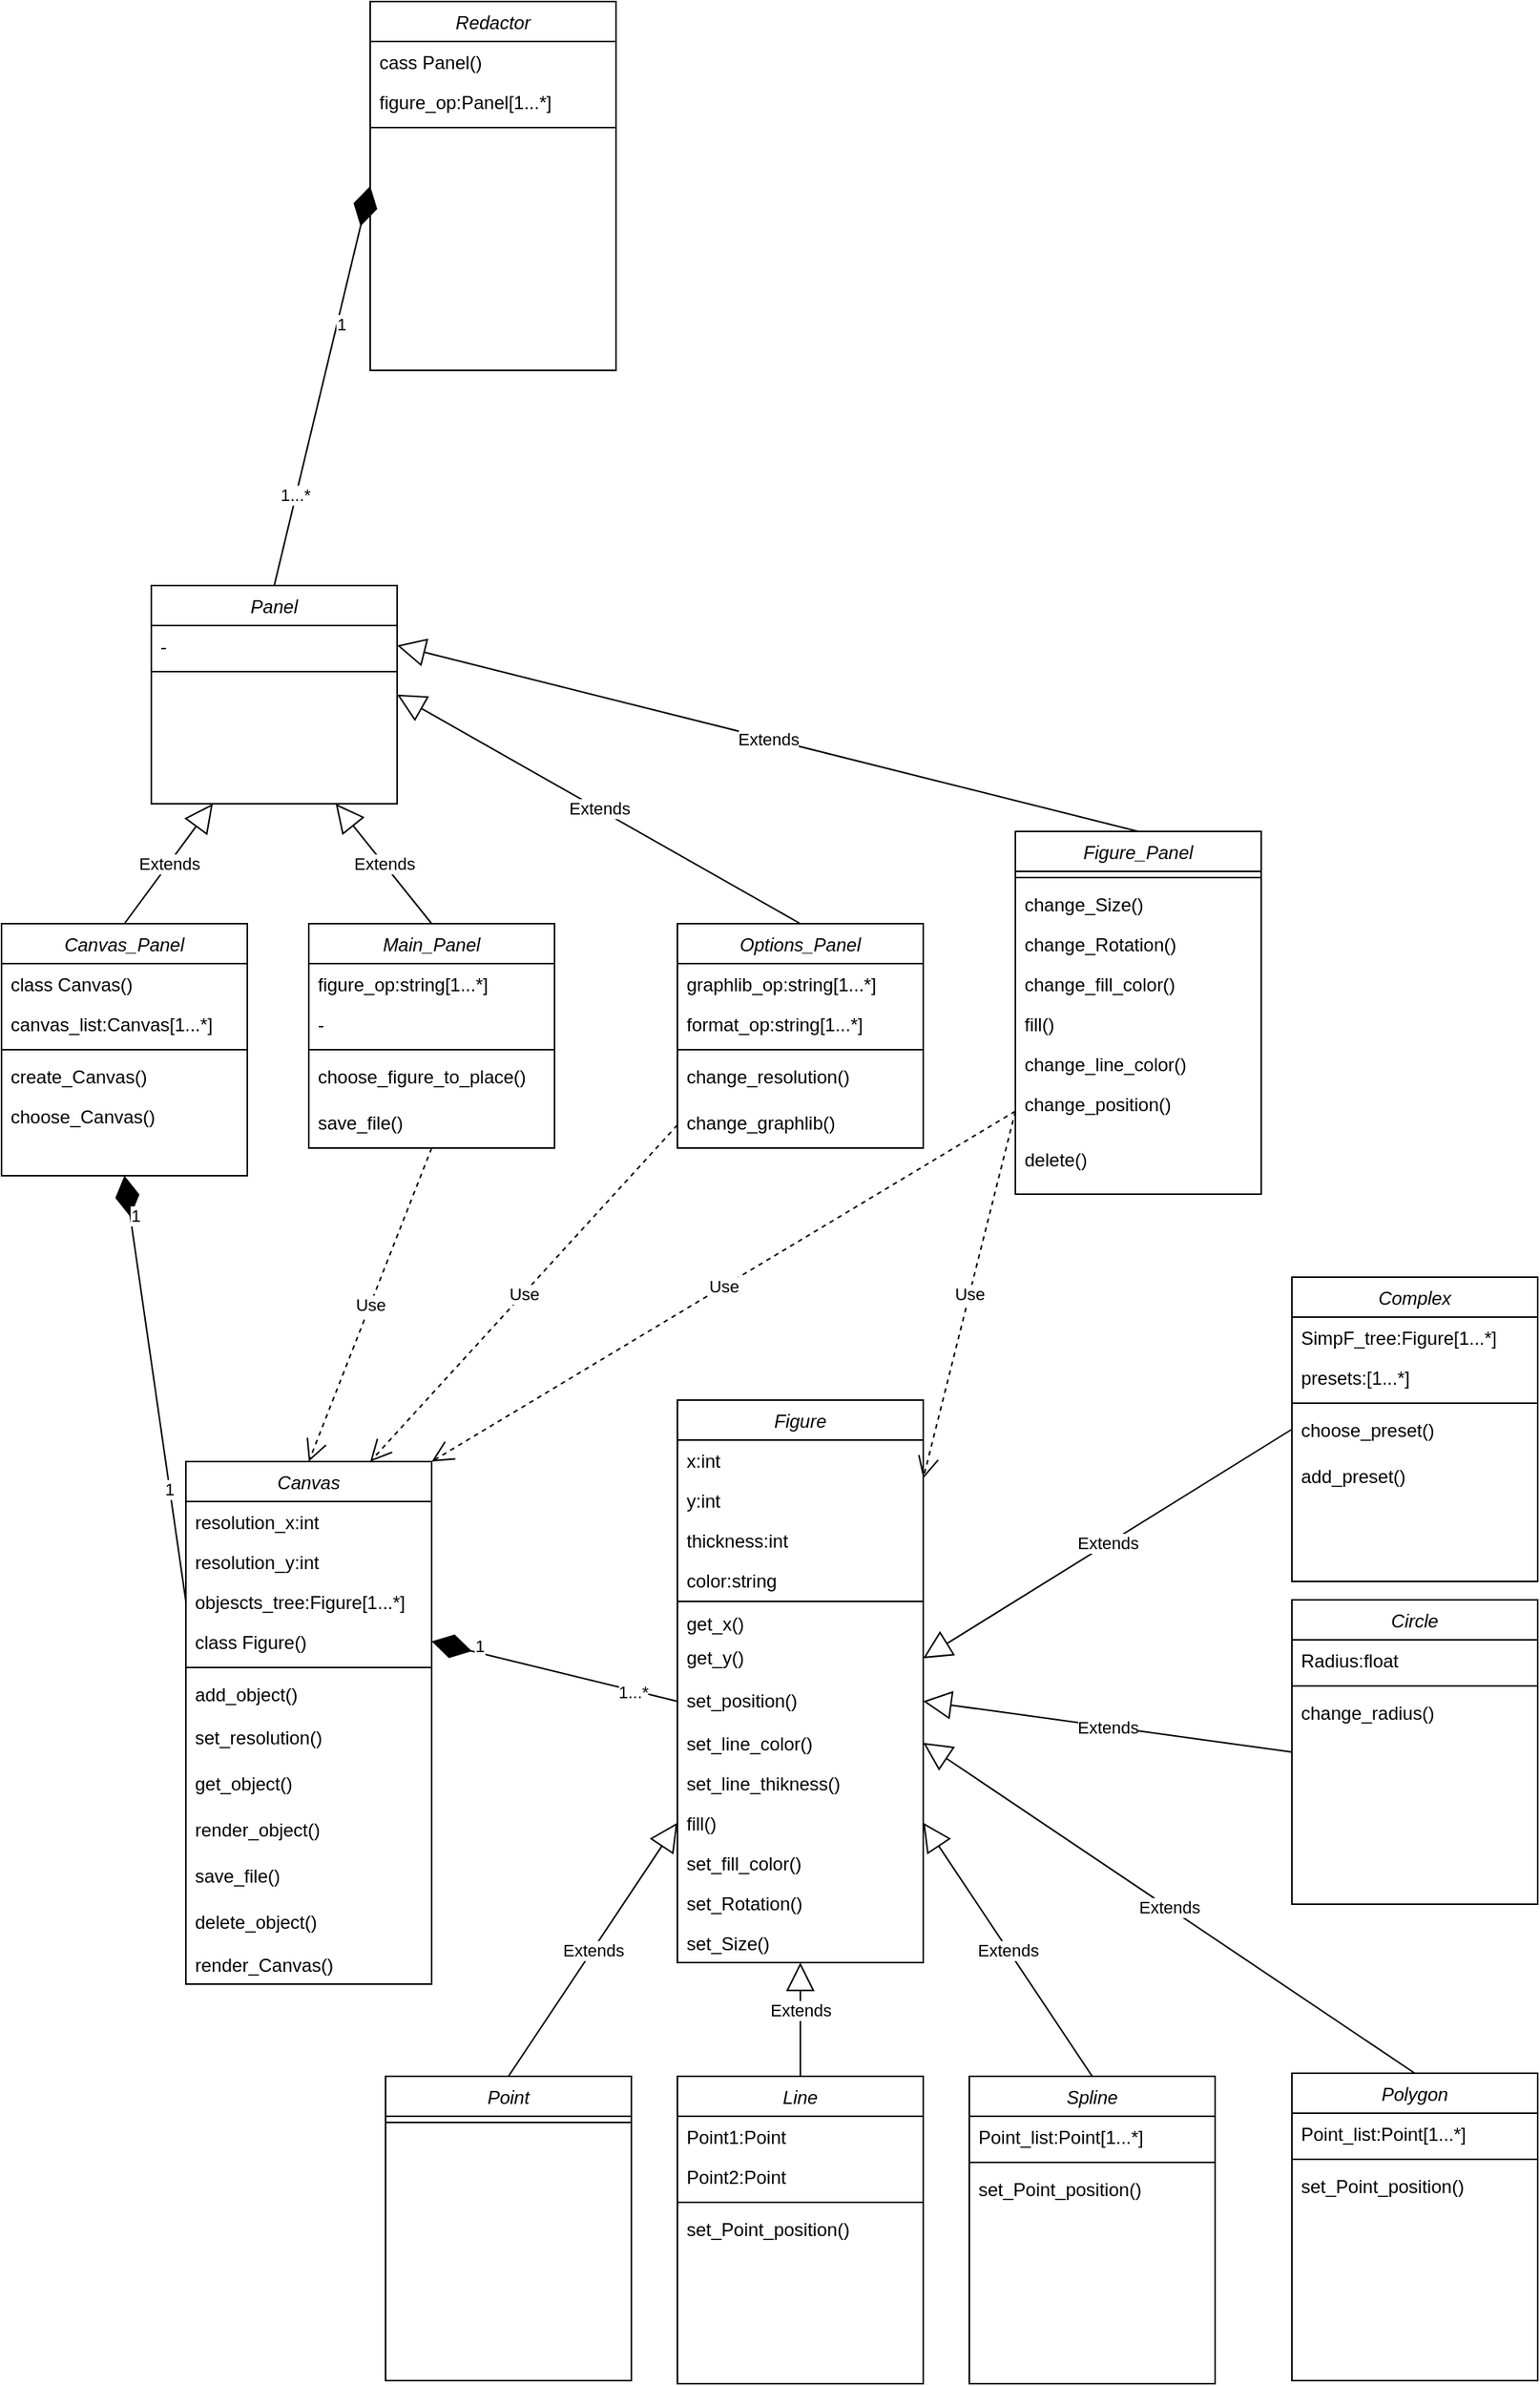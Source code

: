 <mxfile version="21.7.5" type="github">
  <diagram id="C5RBs43oDa-KdzZeNtuy" name="Page-1">
    <mxGraphModel dx="1574" dy="2010" grid="1" gridSize="10" guides="1" tooltips="1" connect="1" arrows="1" fold="1" page="1" pageScale="1" pageWidth="827" pageHeight="1169" math="0" shadow="0">
      <root>
        <mxCell id="WIyWlLk6GJQsqaUBKTNV-0" />
        <mxCell id="WIyWlLk6GJQsqaUBKTNV-1" parent="WIyWlLk6GJQsqaUBKTNV-0" />
        <mxCell id="zkfFHV4jXpPFQw0GAbJ--0" value="Canvas" style="swimlane;fontStyle=2;align=center;verticalAlign=top;childLayout=stackLayout;horizontal=1;startSize=26;horizontalStack=0;resizeParent=1;resizeLast=0;collapsible=1;marginBottom=0;rounded=0;shadow=0;strokeWidth=1;" parent="WIyWlLk6GJQsqaUBKTNV-1" vertex="1">
          <mxGeometry x="240" y="360" width="160" height="340" as="geometry">
            <mxRectangle x="230" y="140" width="160" height="26" as="alternateBounds" />
          </mxGeometry>
        </mxCell>
        <mxCell id="zkfFHV4jXpPFQw0GAbJ--1" value="resolution_x:int" style="text;align=left;verticalAlign=top;spacingLeft=4;spacingRight=4;overflow=hidden;rotatable=0;points=[[0,0.5],[1,0.5]];portConstraint=eastwest;" parent="zkfFHV4jXpPFQw0GAbJ--0" vertex="1">
          <mxGeometry y="26" width="160" height="26" as="geometry" />
        </mxCell>
        <mxCell id="zkfFHV4jXpPFQw0GAbJ--2" value="resolution_y:int" style="text;align=left;verticalAlign=top;spacingLeft=4;spacingRight=4;overflow=hidden;rotatable=0;points=[[0,0.5],[1,0.5]];portConstraint=eastwest;rounded=0;shadow=0;html=0;" parent="zkfFHV4jXpPFQw0GAbJ--0" vertex="1">
          <mxGeometry y="52" width="160" height="26" as="geometry" />
        </mxCell>
        <mxCell id="zkfFHV4jXpPFQw0GAbJ--3" value="objescts_tree:Figure[1...*]" style="text;align=left;verticalAlign=top;spacingLeft=4;spacingRight=4;overflow=hidden;rotatable=0;points=[[0,0.5],[1,0.5]];portConstraint=eastwest;rounded=0;shadow=0;html=0;" parent="zkfFHV4jXpPFQw0GAbJ--0" vertex="1">
          <mxGeometry y="78" width="160" height="26" as="geometry" />
        </mxCell>
        <mxCell id="0YZiHKQ1gjysHXULgs4c-47" value="class Figure()" style="text;align=left;verticalAlign=top;spacingLeft=4;spacingRight=4;overflow=hidden;rotatable=0;points=[[0,0.5],[1,0.5]];portConstraint=eastwest;rounded=0;shadow=0;html=0;" parent="zkfFHV4jXpPFQw0GAbJ--0" vertex="1">
          <mxGeometry y="104" width="160" height="26" as="geometry" />
        </mxCell>
        <mxCell id="zkfFHV4jXpPFQw0GAbJ--4" value="" style="line;html=1;strokeWidth=1;align=left;verticalAlign=middle;spacingTop=-1;spacingLeft=3;spacingRight=3;rotatable=0;labelPosition=right;points=[];portConstraint=eastwest;" parent="zkfFHV4jXpPFQw0GAbJ--0" vertex="1">
          <mxGeometry y="130" width="160" height="8" as="geometry" />
        </mxCell>
        <mxCell id="0YZiHKQ1gjysHXULgs4c-12" value="add_object()" style="text;align=left;verticalAlign=top;spacingLeft=4;spacingRight=4;overflow=hidden;rotatable=0;points=[[0,0.5],[1,0.5]];portConstraint=eastwest;" parent="zkfFHV4jXpPFQw0GAbJ--0" vertex="1">
          <mxGeometry y="138" width="160" height="28" as="geometry" />
        </mxCell>
        <mxCell id="zkfFHV4jXpPFQw0GAbJ--5" value="set_resolution()&#xa;" style="text;align=left;verticalAlign=top;spacingLeft=4;spacingRight=4;overflow=hidden;rotatable=0;points=[[0,0.5],[1,0.5]];portConstraint=eastwest;" parent="zkfFHV4jXpPFQw0GAbJ--0" vertex="1">
          <mxGeometry y="166" width="160" height="30" as="geometry" />
        </mxCell>
        <mxCell id="0YZiHKQ1gjysHXULgs4c-100" value="get_object()&#xa;" style="text;align=left;verticalAlign=top;spacingLeft=4;spacingRight=4;overflow=hidden;rotatable=0;points=[[0,0.5],[1,0.5]];portConstraint=eastwest;" parent="zkfFHV4jXpPFQw0GAbJ--0" vertex="1">
          <mxGeometry y="196" width="160" height="30" as="geometry" />
        </mxCell>
        <mxCell id="PDMnQv3lnzzMFyuI-r6o-5" value="render_object()&#xa;" style="text;align=left;verticalAlign=top;spacingLeft=4;spacingRight=4;overflow=hidden;rotatable=0;points=[[0,0.5],[1,0.5]];portConstraint=eastwest;" vertex="1" parent="zkfFHV4jXpPFQw0GAbJ--0">
          <mxGeometry y="226" width="160" height="30" as="geometry" />
        </mxCell>
        <mxCell id="PDMnQv3lnzzMFyuI-r6o-37" value="save_file()&#xa;" style="text;align=left;verticalAlign=top;spacingLeft=4;spacingRight=4;overflow=hidden;rotatable=0;points=[[0,0.5],[1,0.5]];portConstraint=eastwest;" vertex="1" parent="zkfFHV4jXpPFQw0GAbJ--0">
          <mxGeometry y="256" width="160" height="30" as="geometry" />
        </mxCell>
        <mxCell id="PDMnQv3lnzzMFyuI-r6o-83" value="delete_object()" style="text;align=left;verticalAlign=top;spacingLeft=4;spacingRight=4;overflow=hidden;rotatable=0;points=[[0,0.5],[1,0.5]];portConstraint=eastwest;" vertex="1" parent="zkfFHV4jXpPFQw0GAbJ--0">
          <mxGeometry y="286" width="160" height="28" as="geometry" />
        </mxCell>
        <mxCell id="PDMnQv3lnzzMFyuI-r6o-89" value="render_Canvas()" style="text;align=left;verticalAlign=top;spacingLeft=4;spacingRight=4;overflow=hidden;rotatable=0;points=[[0,0.5],[1,0.5]];portConstraint=eastwest;" vertex="1" parent="zkfFHV4jXpPFQw0GAbJ--0">
          <mxGeometry y="314" width="160" height="26" as="geometry" />
        </mxCell>
        <mxCell id="0YZiHKQ1gjysHXULgs4c-22" value="Figure" style="swimlane;fontStyle=2;align=center;verticalAlign=top;childLayout=stackLayout;horizontal=1;startSize=26;horizontalStack=0;resizeParent=1;resizeLast=0;collapsible=1;marginBottom=0;rounded=0;shadow=0;strokeWidth=1;" parent="WIyWlLk6GJQsqaUBKTNV-1" vertex="1">
          <mxGeometry x="560" y="320" width="160" height="366" as="geometry">
            <mxRectangle x="230" y="140" width="160" height="26" as="alternateBounds" />
          </mxGeometry>
        </mxCell>
        <mxCell id="0YZiHKQ1gjysHXULgs4c-23" value="x:int" style="text;align=left;verticalAlign=top;spacingLeft=4;spacingRight=4;overflow=hidden;rotatable=0;points=[[0,0.5],[1,0.5]];portConstraint=eastwest;" parent="0YZiHKQ1gjysHXULgs4c-22" vertex="1">
          <mxGeometry y="26" width="160" height="26" as="geometry" />
        </mxCell>
        <mxCell id="0YZiHKQ1gjysHXULgs4c-24" value="y:int" style="text;align=left;verticalAlign=top;spacingLeft=4;spacingRight=4;overflow=hidden;rotatable=0;points=[[0,0.5],[1,0.5]];portConstraint=eastwest;rounded=0;shadow=0;html=0;" parent="0YZiHKQ1gjysHXULgs4c-22" vertex="1">
          <mxGeometry y="52" width="160" height="26" as="geometry" />
        </mxCell>
        <mxCell id="0YZiHKQ1gjysHXULgs4c-118" value="thickness:int" style="text;align=left;verticalAlign=top;spacingLeft=4;spacingRight=4;overflow=hidden;rotatable=0;points=[[0,0.5],[1,0.5]];portConstraint=eastwest;rounded=0;shadow=0;html=0;" parent="0YZiHKQ1gjysHXULgs4c-22" vertex="1">
          <mxGeometry y="78" width="160" height="26" as="geometry" />
        </mxCell>
        <mxCell id="0YZiHKQ1gjysHXULgs4c-119" value="color:string" style="text;align=left;verticalAlign=top;spacingLeft=4;spacingRight=4;overflow=hidden;rotatable=0;points=[[0,0.5],[1,0.5]];portConstraint=eastwest;rounded=0;shadow=0;html=0;" parent="0YZiHKQ1gjysHXULgs4c-22" vertex="1">
          <mxGeometry y="104" width="160" height="26" as="geometry" />
        </mxCell>
        <mxCell id="0YZiHKQ1gjysHXULgs4c-26" value="" style="line;html=1;strokeWidth=1;align=left;verticalAlign=middle;spacingTop=-1;spacingLeft=3;spacingRight=3;rotatable=0;labelPosition=right;points=[];portConstraint=eastwest;" parent="0YZiHKQ1gjysHXULgs4c-22" vertex="1">
          <mxGeometry y="130" width="160" height="2" as="geometry" />
        </mxCell>
        <mxCell id="0YZiHKQ1gjysHXULgs4c-27" value="get_x()&#xa;" style="text;align=left;verticalAlign=top;spacingLeft=4;spacingRight=4;overflow=hidden;rotatable=0;points=[[0,0.5],[1,0.5]];portConstraint=eastwest;" parent="0YZiHKQ1gjysHXULgs4c-22" vertex="1">
          <mxGeometry y="132" width="160" height="22" as="geometry" />
        </mxCell>
        <mxCell id="0YZiHKQ1gjysHXULgs4c-28" value="get_y()&#xa;" style="text;align=left;verticalAlign=top;spacingLeft=4;spacingRight=4;overflow=hidden;rotatable=0;points=[[0,0.5],[1,0.5]];portConstraint=eastwest;" parent="0YZiHKQ1gjysHXULgs4c-22" vertex="1">
          <mxGeometry y="154" width="160" height="28" as="geometry" />
        </mxCell>
        <mxCell id="0YZiHKQ1gjysHXULgs4c-101" value="set_position()&#xa;" style="text;align=left;verticalAlign=top;spacingLeft=4;spacingRight=4;overflow=hidden;rotatable=0;points=[[0,0.5],[1,0.5]];portConstraint=eastwest;" parent="0YZiHKQ1gjysHXULgs4c-22" vertex="1">
          <mxGeometry y="182" width="160" height="28" as="geometry" />
        </mxCell>
        <mxCell id="0YZiHKQ1gjysHXULgs4c-113" value="set_line_color()" style="text;align=left;verticalAlign=top;spacingLeft=4;spacingRight=4;overflow=hidden;rotatable=0;points=[[0,0.5],[1,0.5]];portConstraint=eastwest;rounded=0;shadow=0;html=0;" parent="0YZiHKQ1gjysHXULgs4c-22" vertex="1">
          <mxGeometry y="210" width="160" height="26" as="geometry" />
        </mxCell>
        <mxCell id="0YZiHKQ1gjysHXULgs4c-114" value="set_line_thikness()" style="text;align=left;verticalAlign=top;spacingLeft=4;spacingRight=4;overflow=hidden;rotatable=0;points=[[0,0.5],[1,0.5]];portConstraint=eastwest;rounded=0;shadow=0;html=0;" parent="0YZiHKQ1gjysHXULgs4c-22" vertex="1">
          <mxGeometry y="236" width="160" height="26" as="geometry" />
        </mxCell>
        <mxCell id="PDMnQv3lnzzMFyuI-r6o-50" value="fill()" style="text;align=left;verticalAlign=top;spacingLeft=4;spacingRight=4;overflow=hidden;rotatable=0;points=[[0,0.5],[1,0.5]];portConstraint=eastwest;rounded=0;shadow=0;html=0;" vertex="1" parent="0YZiHKQ1gjysHXULgs4c-22">
          <mxGeometry y="262" width="160" height="26" as="geometry" />
        </mxCell>
        <mxCell id="PDMnQv3lnzzMFyuI-r6o-51" value="set_fill_color()" style="text;align=left;verticalAlign=top;spacingLeft=4;spacingRight=4;overflow=hidden;rotatable=0;points=[[0,0.5],[1,0.5]];portConstraint=eastwest;rounded=0;shadow=0;html=0;" vertex="1" parent="0YZiHKQ1gjysHXULgs4c-22">
          <mxGeometry y="288" width="160" height="26" as="geometry" />
        </mxCell>
        <mxCell id="PDMnQv3lnzzMFyuI-r6o-36" value="set_Rotation()" style="text;align=left;verticalAlign=top;spacingLeft=4;spacingRight=4;overflow=hidden;rotatable=0;points=[[0,0.5],[1,0.5]];portConstraint=eastwest;rounded=0;shadow=0;html=0;" vertex="1" parent="0YZiHKQ1gjysHXULgs4c-22">
          <mxGeometry y="314" width="160" height="26" as="geometry" />
        </mxCell>
        <mxCell id="PDMnQv3lnzzMFyuI-r6o-54" value="set_Size()" style="text;align=left;verticalAlign=top;spacingLeft=4;spacingRight=4;overflow=hidden;rotatable=0;points=[[0,0.5],[1,0.5]];portConstraint=eastwest;rounded=0;shadow=0;html=0;" vertex="1" parent="0YZiHKQ1gjysHXULgs4c-22">
          <mxGeometry y="340" width="160" height="26" as="geometry" />
        </mxCell>
        <mxCell id="0YZiHKQ1gjysHXULgs4c-30" value="Main_Panel" style="swimlane;fontStyle=2;align=center;verticalAlign=top;childLayout=stackLayout;horizontal=1;startSize=26;horizontalStack=0;resizeParent=1;resizeLast=0;collapsible=1;marginBottom=0;rounded=0;shadow=0;strokeWidth=1;" parent="WIyWlLk6GJQsqaUBKTNV-1" vertex="1">
          <mxGeometry x="320" y="10" width="160" height="146" as="geometry">
            <mxRectangle x="230" y="140" width="160" height="26" as="alternateBounds" />
          </mxGeometry>
        </mxCell>
        <mxCell id="PDMnQv3lnzzMFyuI-r6o-52" value="figure_op:string[1...*]" style="text;align=left;verticalAlign=top;spacingLeft=4;spacingRight=4;overflow=hidden;rotatable=0;points=[[0,0.5],[1,0.5]];portConstraint=eastwest;" vertex="1" parent="0YZiHKQ1gjysHXULgs4c-30">
          <mxGeometry y="26" width="160" height="26" as="geometry" />
        </mxCell>
        <mxCell id="0YZiHKQ1gjysHXULgs4c-31" value="-" style="text;align=left;verticalAlign=top;spacingLeft=4;spacingRight=4;overflow=hidden;rotatable=0;points=[[0,0.5],[1,0.5]];portConstraint=eastwest;" parent="0YZiHKQ1gjysHXULgs4c-30" vertex="1">
          <mxGeometry y="52" width="160" height="26" as="geometry" />
        </mxCell>
        <mxCell id="0YZiHKQ1gjysHXULgs4c-33" value="" style="line;html=1;strokeWidth=1;align=left;verticalAlign=middle;spacingTop=-1;spacingLeft=3;spacingRight=3;rotatable=0;labelPosition=right;points=[];portConstraint=eastwest;" parent="0YZiHKQ1gjysHXULgs4c-30" vertex="1">
          <mxGeometry y="78" width="160" height="8" as="geometry" />
        </mxCell>
        <mxCell id="PDMnQv3lnzzMFyuI-r6o-23" value="choose_figure_to_place()&#xa;" style="text;align=left;verticalAlign=top;spacingLeft=4;spacingRight=4;overflow=hidden;rotatable=0;points=[[0,0.5],[1,0.5]];portConstraint=eastwest;" vertex="1" parent="0YZiHKQ1gjysHXULgs4c-30">
          <mxGeometry y="86" width="160" height="30" as="geometry" />
        </mxCell>
        <mxCell id="PDMnQv3lnzzMFyuI-r6o-86" value="save_file()&#xa;" style="text;align=left;verticalAlign=top;spacingLeft=4;spacingRight=4;overflow=hidden;rotatable=0;points=[[0,0.5],[1,0.5]];portConstraint=eastwest;" vertex="1" parent="0YZiHKQ1gjysHXULgs4c-30">
          <mxGeometry y="116" width="160" height="30" as="geometry" />
        </mxCell>
        <mxCell id="0YZiHKQ1gjysHXULgs4c-36" value="Redactor" style="swimlane;fontStyle=2;align=center;verticalAlign=top;childLayout=stackLayout;horizontal=1;startSize=26;horizontalStack=0;resizeParent=1;resizeLast=0;collapsible=1;marginBottom=0;rounded=0;shadow=0;strokeWidth=1;" parent="WIyWlLk6GJQsqaUBKTNV-1" vertex="1">
          <mxGeometry x="360" y="-590" width="160" height="240" as="geometry">
            <mxRectangle x="230" y="140" width="160" height="26" as="alternateBounds" />
          </mxGeometry>
        </mxCell>
        <mxCell id="0YZiHKQ1gjysHXULgs4c-37" value="cass Panel()" style="text;align=left;verticalAlign=top;spacingLeft=4;spacingRight=4;overflow=hidden;rotatable=0;points=[[0,0.5],[1,0.5]];portConstraint=eastwest;" parent="0YZiHKQ1gjysHXULgs4c-36" vertex="1">
          <mxGeometry y="26" width="160" height="26" as="geometry" />
        </mxCell>
        <mxCell id="PDMnQv3lnzzMFyuI-r6o-67" value="figure_op:Panel[1...*]" style="text;align=left;verticalAlign=top;spacingLeft=4;spacingRight=4;overflow=hidden;rotatable=0;points=[[0,0.5],[1,0.5]];portConstraint=eastwest;" vertex="1" parent="0YZiHKQ1gjysHXULgs4c-36">
          <mxGeometry y="52" width="160" height="26" as="geometry" />
        </mxCell>
        <mxCell id="0YZiHKQ1gjysHXULgs4c-38" value="" style="line;html=1;strokeWidth=1;align=left;verticalAlign=middle;spacingTop=-1;spacingLeft=3;spacingRight=3;rotatable=0;labelPosition=right;points=[];portConstraint=eastwest;" parent="0YZiHKQ1gjysHXULgs4c-36" vertex="1">
          <mxGeometry y="78" width="160" height="8" as="geometry" />
        </mxCell>
        <mxCell id="0YZiHKQ1gjysHXULgs4c-40" value="" style="endArrow=diamondThin;endFill=1;endSize=24;html=1;rounded=0;exitX=0;exitY=0.5;exitDx=0;exitDy=0;entryX=0.5;entryY=1;entryDx=0;entryDy=0;" parent="WIyWlLk6GJQsqaUBKTNV-1" source="zkfFHV4jXpPFQw0GAbJ--3" target="PDMnQv3lnzzMFyuI-r6o-63" edge="1">
          <mxGeometry width="160" relative="1" as="geometry">
            <mxPoint x="230" y="500" as="sourcePoint" />
            <mxPoint x="280" y="340" as="targetPoint" />
          </mxGeometry>
        </mxCell>
        <mxCell id="0YZiHKQ1gjysHXULgs4c-42" value="1" style="edgeLabel;html=1;align=center;verticalAlign=middle;resizable=0;points=[];" parent="0YZiHKQ1gjysHXULgs4c-40" vertex="1" connectable="0">
          <mxGeometry x="-0.469" y="1" relative="1" as="geometry">
            <mxPoint as="offset" />
          </mxGeometry>
        </mxCell>
        <mxCell id="0YZiHKQ1gjysHXULgs4c-44" value="" style="endArrow=diamondThin;endFill=1;endSize=24;html=1;rounded=0;entryX=1;entryY=0.5;entryDx=0;entryDy=0;exitX=0;exitY=0.5;exitDx=0;exitDy=0;" parent="WIyWlLk6GJQsqaUBKTNV-1" target="0YZiHKQ1gjysHXULgs4c-47" edge="1" source="0YZiHKQ1gjysHXULgs4c-101">
          <mxGeometry width="160" relative="1" as="geometry">
            <mxPoint x="560" y="520" as="sourcePoint" />
            <mxPoint x="609.36" y="422.164" as="targetPoint" />
          </mxGeometry>
        </mxCell>
        <mxCell id="0YZiHKQ1gjysHXULgs4c-49" value="Point" style="swimlane;fontStyle=2;align=center;verticalAlign=top;childLayout=stackLayout;horizontal=1;startSize=26;horizontalStack=0;resizeParent=1;resizeLast=0;collapsible=1;marginBottom=0;rounded=0;shadow=0;strokeWidth=1;" parent="WIyWlLk6GJQsqaUBKTNV-1" vertex="1">
          <mxGeometry x="370" y="760" width="160" height="198" as="geometry">
            <mxRectangle x="230" y="140" width="160" height="26" as="alternateBounds" />
          </mxGeometry>
        </mxCell>
        <mxCell id="0YZiHKQ1gjysHXULgs4c-52" value="" style="line;html=1;strokeWidth=1;align=left;verticalAlign=middle;spacingTop=-1;spacingLeft=3;spacingRight=3;rotatable=0;labelPosition=right;points=[];portConstraint=eastwest;" parent="0YZiHKQ1gjysHXULgs4c-49" vertex="1">
          <mxGeometry y="26" width="160" height="8" as="geometry" />
        </mxCell>
        <mxCell id="0YZiHKQ1gjysHXULgs4c-56" value="Line" style="swimlane;fontStyle=2;align=center;verticalAlign=top;childLayout=stackLayout;horizontal=1;startSize=26;horizontalStack=0;resizeParent=1;resizeLast=0;collapsible=1;marginBottom=0;rounded=0;shadow=0;strokeWidth=1;" parent="WIyWlLk6GJQsqaUBKTNV-1" vertex="1">
          <mxGeometry x="560" y="760" width="160" height="200" as="geometry">
            <mxRectangle x="230" y="140" width="160" height="26" as="alternateBounds" />
          </mxGeometry>
        </mxCell>
        <mxCell id="0YZiHKQ1gjysHXULgs4c-95" value="Point1:Point&#xa;" style="text;align=left;verticalAlign=top;spacingLeft=4;spacingRight=4;overflow=hidden;rotatable=0;points=[[0,0.5],[1,0.5]];portConstraint=eastwest;rounded=0;shadow=0;html=0;" parent="0YZiHKQ1gjysHXULgs4c-56" vertex="1">
          <mxGeometry y="26" width="160" height="26" as="geometry" />
        </mxCell>
        <mxCell id="0YZiHKQ1gjysHXULgs4c-96" value="Point2:Point&#xa;" style="text;align=left;verticalAlign=top;spacingLeft=4;spacingRight=4;overflow=hidden;rotatable=0;points=[[0,0.5],[1,0.5]];portConstraint=eastwest;rounded=0;shadow=0;html=0;" parent="0YZiHKQ1gjysHXULgs4c-56" vertex="1">
          <mxGeometry y="52" width="160" height="26" as="geometry" />
        </mxCell>
        <mxCell id="0YZiHKQ1gjysHXULgs4c-59" value="" style="line;html=1;strokeWidth=1;align=left;verticalAlign=middle;spacingTop=-1;spacingLeft=3;spacingRight=3;rotatable=0;labelPosition=right;points=[];portConstraint=eastwest;" parent="0YZiHKQ1gjysHXULgs4c-56" vertex="1">
          <mxGeometry y="78" width="160" height="8" as="geometry" />
        </mxCell>
        <mxCell id="0YZiHKQ1gjysHXULgs4c-111" value="set_Point_position()" style="text;align=left;verticalAlign=top;spacingLeft=4;spacingRight=4;overflow=hidden;rotatable=0;points=[[0,0.5],[1,0.5]];portConstraint=eastwest;rounded=0;shadow=0;html=0;" parent="0YZiHKQ1gjysHXULgs4c-56" vertex="1">
          <mxGeometry y="86" width="160" height="26" as="geometry" />
        </mxCell>
        <mxCell id="0YZiHKQ1gjysHXULgs4c-62" value="Spline" style="swimlane;fontStyle=2;align=center;verticalAlign=top;childLayout=stackLayout;horizontal=1;startSize=26;horizontalStack=0;resizeParent=1;resizeLast=0;collapsible=1;marginBottom=0;rounded=0;shadow=0;strokeWidth=1;" parent="WIyWlLk6GJQsqaUBKTNV-1" vertex="1">
          <mxGeometry x="750" y="760" width="160" height="200" as="geometry">
            <mxRectangle x="230" y="140" width="160" height="26" as="alternateBounds" />
          </mxGeometry>
        </mxCell>
        <mxCell id="0YZiHKQ1gjysHXULgs4c-117" value="Point_list:Point[1...*]" style="text;align=left;verticalAlign=top;spacingLeft=4;spacingRight=4;overflow=hidden;rotatable=0;points=[[0,0.5],[1,0.5]];portConstraint=eastwest;rounded=0;shadow=0;html=0;" parent="0YZiHKQ1gjysHXULgs4c-62" vertex="1">
          <mxGeometry y="26" width="160" height="26" as="geometry" />
        </mxCell>
        <mxCell id="0YZiHKQ1gjysHXULgs4c-65" value="" style="line;html=1;strokeWidth=1;align=left;verticalAlign=middle;spacingTop=-1;spacingLeft=3;spacingRight=3;rotatable=0;labelPosition=right;points=[];portConstraint=eastwest;" parent="0YZiHKQ1gjysHXULgs4c-62" vertex="1">
          <mxGeometry y="52" width="160" height="8" as="geometry" />
        </mxCell>
        <mxCell id="0YZiHKQ1gjysHXULgs4c-131" value="set_Point_position()" style="text;align=left;verticalAlign=top;spacingLeft=4;spacingRight=4;overflow=hidden;rotatable=0;points=[[0,0.5],[1,0.5]];portConstraint=eastwest;rounded=0;shadow=0;html=0;" parent="0YZiHKQ1gjysHXULgs4c-62" vertex="1">
          <mxGeometry y="60" width="160" height="26" as="geometry" />
        </mxCell>
        <mxCell id="0YZiHKQ1gjysHXULgs4c-68" value="Polygon" style="swimlane;fontStyle=2;align=center;verticalAlign=top;childLayout=stackLayout;horizontal=1;startSize=26;horizontalStack=0;resizeParent=1;resizeLast=0;collapsible=1;marginBottom=0;rounded=0;shadow=0;strokeWidth=1;" parent="WIyWlLk6GJQsqaUBKTNV-1" vertex="1">
          <mxGeometry x="960" y="758" width="160" height="200" as="geometry">
            <mxRectangle x="230" y="140" width="160" height="26" as="alternateBounds" />
          </mxGeometry>
        </mxCell>
        <mxCell id="0YZiHKQ1gjysHXULgs4c-132" value="Point_list:Point[1...*]" style="text;align=left;verticalAlign=top;spacingLeft=4;spacingRight=4;overflow=hidden;rotatable=0;points=[[0,0.5],[1,0.5]];portConstraint=eastwest;rounded=0;shadow=0;html=0;" parent="0YZiHKQ1gjysHXULgs4c-68" vertex="1">
          <mxGeometry y="26" width="160" height="26" as="geometry" />
        </mxCell>
        <mxCell id="0YZiHKQ1gjysHXULgs4c-71" value="" style="line;html=1;strokeWidth=1;align=left;verticalAlign=middle;spacingTop=-1;spacingLeft=3;spacingRight=3;rotatable=0;labelPosition=right;points=[];portConstraint=eastwest;" parent="0YZiHKQ1gjysHXULgs4c-68" vertex="1">
          <mxGeometry y="52" width="160" height="8" as="geometry" />
        </mxCell>
        <mxCell id="0YZiHKQ1gjysHXULgs4c-133" value="set_Point_position()" style="text;align=left;verticalAlign=top;spacingLeft=4;spacingRight=4;overflow=hidden;rotatable=0;points=[[0,0.5],[1,0.5]];portConstraint=eastwest;rounded=0;shadow=0;html=0;" parent="0YZiHKQ1gjysHXULgs4c-68" vertex="1">
          <mxGeometry y="60" width="160" height="26" as="geometry" />
        </mxCell>
        <mxCell id="0YZiHKQ1gjysHXULgs4c-90" value="Extends" style="endArrow=block;endSize=16;endFill=0;html=1;rounded=0;exitX=0.5;exitY=0;exitDx=0;exitDy=0;entryX=0.5;entryY=1;entryDx=0;entryDy=0;" parent="WIyWlLk6GJQsqaUBKTNV-1" source="0YZiHKQ1gjysHXULgs4c-56" target="0YZiHKQ1gjysHXULgs4c-22" edge="1">
          <mxGeometry x="0.176" width="160" relative="1" as="geometry">
            <mxPoint x="630" y="640" as="sourcePoint" />
            <mxPoint x="790" y="640" as="targetPoint" />
            <mxPoint as="offset" />
          </mxGeometry>
        </mxCell>
        <mxCell id="0YZiHKQ1gjysHXULgs4c-39" value="" style="endArrow=diamondThin;endFill=1;endSize=24;html=1;rounded=0;exitX=0.5;exitY=0;exitDx=0;exitDy=0;entryX=0;entryY=0.5;entryDx=0;entryDy=0;" parent="WIyWlLk6GJQsqaUBKTNV-1" source="PDMnQv3lnzzMFyuI-r6o-56" target="0YZiHKQ1gjysHXULgs4c-36" edge="1">
          <mxGeometry width="160" relative="1" as="geometry">
            <mxPoint x="320.32" y="198.152" as="sourcePoint" />
            <mxPoint x="390" y="500" as="targetPoint" />
          </mxGeometry>
        </mxCell>
        <mxCell id="PDMnQv3lnzzMFyuI-r6o-0" value="Extends" style="endArrow=block;endSize=16;endFill=0;html=1;rounded=0;exitX=0.5;exitY=0;exitDx=0;exitDy=0;entryX=0;entryY=0.5;entryDx=0;entryDy=0;" edge="1" parent="WIyWlLk6GJQsqaUBKTNV-1" source="0YZiHKQ1gjysHXULgs4c-49" target="PDMnQv3lnzzMFyuI-r6o-50">
          <mxGeometry width="160" relative="1" as="geometry">
            <mxPoint x="610" y="660" as="sourcePoint" />
            <mxPoint x="560" y="595" as="targetPoint" />
          </mxGeometry>
        </mxCell>
        <mxCell id="PDMnQv3lnzzMFyuI-r6o-3" value="Extends" style="endArrow=block;endSize=16;endFill=0;html=1;rounded=0;exitX=0.5;exitY=0;exitDx=0;exitDy=0;entryX=1;entryY=0.5;entryDx=0;entryDy=0;" edge="1" parent="WIyWlLk6GJQsqaUBKTNV-1" source="0YZiHKQ1gjysHXULgs4c-62">
          <mxGeometry width="160" relative="1" as="geometry">
            <mxPoint x="610" y="660" as="sourcePoint" />
            <mxPoint x="720" y="595" as="targetPoint" />
          </mxGeometry>
        </mxCell>
        <mxCell id="PDMnQv3lnzzMFyuI-r6o-4" value="Extends" style="endArrow=block;endSize=16;endFill=0;html=1;rounded=0;exitX=0.5;exitY=0;exitDx=0;exitDy=0;entryX=1;entryY=0.5;entryDx=0;entryDy=0;" edge="1" parent="WIyWlLk6GJQsqaUBKTNV-1" source="0YZiHKQ1gjysHXULgs4c-68" target="0YZiHKQ1gjysHXULgs4c-113">
          <mxGeometry width="160" relative="1" as="geometry">
            <mxPoint x="610" y="660" as="sourcePoint" />
            <mxPoint x="770" y="660" as="targetPoint" />
          </mxGeometry>
        </mxCell>
        <mxCell id="PDMnQv3lnzzMFyuI-r6o-6" value="Circle" style="swimlane;fontStyle=2;align=center;verticalAlign=top;childLayout=stackLayout;horizontal=1;startSize=26;horizontalStack=0;resizeParent=1;resizeLast=0;collapsible=1;marginBottom=0;rounded=0;shadow=0;strokeWidth=1;" vertex="1" parent="WIyWlLk6GJQsqaUBKTNV-1">
          <mxGeometry x="960" y="450" width="160" height="198" as="geometry">
            <mxRectangle x="230" y="140" width="160" height="26" as="alternateBounds" />
          </mxGeometry>
        </mxCell>
        <mxCell id="PDMnQv3lnzzMFyuI-r6o-7" value="Radius:float" style="text;align=left;verticalAlign=top;spacingLeft=4;spacingRight=4;overflow=hidden;rotatable=0;points=[[0,0.5],[1,0.5]];portConstraint=eastwest;" vertex="1" parent="PDMnQv3lnzzMFyuI-r6o-6">
          <mxGeometry y="26" width="160" height="26" as="geometry" />
        </mxCell>
        <mxCell id="PDMnQv3lnzzMFyuI-r6o-9" value="" style="line;html=1;strokeWidth=1;align=left;verticalAlign=middle;spacingTop=-1;spacingLeft=3;spacingRight=3;rotatable=0;labelPosition=right;points=[];portConstraint=eastwest;" vertex="1" parent="PDMnQv3lnzzMFyuI-r6o-6">
          <mxGeometry y="52" width="160" height="8" as="geometry" />
        </mxCell>
        <mxCell id="PDMnQv3lnzzMFyuI-r6o-10" value="change_radius()" style="text;align=left;verticalAlign=top;spacingLeft=4;spacingRight=4;overflow=hidden;rotatable=0;points=[[0,0.5],[1,0.5]];portConstraint=eastwest;" vertex="1" parent="PDMnQv3lnzzMFyuI-r6o-6">
          <mxGeometry y="60" width="160" height="22" as="geometry" />
        </mxCell>
        <mxCell id="PDMnQv3lnzzMFyuI-r6o-11" value="Extends" style="endArrow=block;endSize=16;endFill=0;html=1;rounded=0;exitX=0;exitY=0.5;exitDx=0;exitDy=0;entryX=1;entryY=0.5;entryDx=0;entryDy=0;" edge="1" parent="WIyWlLk6GJQsqaUBKTNV-1" source="PDMnQv3lnzzMFyuI-r6o-6" target="0YZiHKQ1gjysHXULgs4c-101">
          <mxGeometry width="160" relative="1" as="geometry">
            <mxPoint x="610" y="540" as="sourcePoint" />
            <mxPoint x="770" y="540" as="targetPoint" />
          </mxGeometry>
        </mxCell>
        <mxCell id="PDMnQv3lnzzMFyuI-r6o-12" value="Complex" style="swimlane;fontStyle=2;align=center;verticalAlign=top;childLayout=stackLayout;horizontal=1;startSize=26;horizontalStack=0;resizeParent=1;resizeLast=0;collapsible=1;marginBottom=0;rounded=0;shadow=0;strokeWidth=1;" vertex="1" parent="WIyWlLk6GJQsqaUBKTNV-1">
          <mxGeometry x="960" y="240" width="160" height="198" as="geometry">
            <mxRectangle x="230" y="140" width="160" height="26" as="alternateBounds" />
          </mxGeometry>
        </mxCell>
        <mxCell id="PDMnQv3lnzzMFyuI-r6o-16" value="SimpF_tree:Figure[1...*]" style="text;align=left;verticalAlign=top;spacingLeft=4;spacingRight=4;overflow=hidden;rotatable=0;points=[[0,0.5],[1,0.5]];portConstraint=eastwest;rounded=0;shadow=0;html=0;" vertex="1" parent="PDMnQv3lnzzMFyuI-r6o-12">
          <mxGeometry y="26" width="160" height="26" as="geometry" />
        </mxCell>
        <mxCell id="PDMnQv3lnzzMFyuI-r6o-20" value="presets:[1...*]" style="text;align=left;verticalAlign=top;spacingLeft=4;spacingRight=4;overflow=hidden;rotatable=0;points=[[0,0.5],[1,0.5]];portConstraint=eastwest;rounded=0;shadow=0;html=0;" vertex="1" parent="PDMnQv3lnzzMFyuI-r6o-12">
          <mxGeometry y="52" width="160" height="26" as="geometry" />
        </mxCell>
        <mxCell id="PDMnQv3lnzzMFyuI-r6o-14" value="" style="line;html=1;strokeWidth=1;align=left;verticalAlign=middle;spacingTop=-1;spacingLeft=3;spacingRight=3;rotatable=0;labelPosition=right;points=[];portConstraint=eastwest;" vertex="1" parent="PDMnQv3lnzzMFyuI-r6o-12">
          <mxGeometry y="78" width="160" height="8" as="geometry" />
        </mxCell>
        <mxCell id="PDMnQv3lnzzMFyuI-r6o-17" value="choose_preset()&#xa;" style="text;align=left;verticalAlign=top;spacingLeft=4;spacingRight=4;overflow=hidden;rotatable=0;points=[[0,0.5],[1,0.5]];portConstraint=eastwest;" vertex="1" parent="PDMnQv3lnzzMFyuI-r6o-12">
          <mxGeometry y="86" width="160" height="30" as="geometry" />
        </mxCell>
        <mxCell id="PDMnQv3lnzzMFyuI-r6o-19" value="add_preset()&#xa;" style="text;align=left;verticalAlign=top;spacingLeft=4;spacingRight=4;overflow=hidden;rotatable=0;points=[[0,0.5],[1,0.5]];portConstraint=eastwest;" vertex="1" parent="PDMnQv3lnzzMFyuI-r6o-12">
          <mxGeometry y="116" width="160" height="30" as="geometry" />
        </mxCell>
        <mxCell id="PDMnQv3lnzzMFyuI-r6o-18" value="Extends" style="endArrow=block;endSize=16;endFill=0;html=1;rounded=0;exitX=0;exitY=0.5;exitDx=0;exitDy=0;entryX=1;entryY=0.5;entryDx=0;entryDy=0;" edge="1" parent="WIyWlLk6GJQsqaUBKTNV-1" source="PDMnQv3lnzzMFyuI-r6o-12" target="0YZiHKQ1gjysHXULgs4c-28">
          <mxGeometry width="160" relative="1" as="geometry">
            <mxPoint x="670" y="520" as="sourcePoint" />
            <mxPoint x="830" y="520" as="targetPoint" />
          </mxGeometry>
        </mxCell>
        <mxCell id="PDMnQv3lnzzMFyuI-r6o-21" value="Use" style="endArrow=open;endSize=12;dashed=1;html=1;rounded=0;exitX=0.5;exitY=1;exitDx=0;exitDy=0;entryX=0.5;entryY=0;entryDx=0;entryDy=0;" edge="1" parent="WIyWlLk6GJQsqaUBKTNV-1" source="0YZiHKQ1gjysHXULgs4c-30" target="zkfFHV4jXpPFQw0GAbJ--0">
          <mxGeometry width="160" relative="1" as="geometry">
            <mxPoint x="670" y="520" as="sourcePoint" />
            <mxPoint x="830" y="520" as="targetPoint" />
          </mxGeometry>
        </mxCell>
        <mxCell id="PDMnQv3lnzzMFyuI-r6o-29" value="Options_Panel" style="swimlane;fontStyle=2;align=center;verticalAlign=top;childLayout=stackLayout;horizontal=1;startSize=26;horizontalStack=0;resizeParent=1;resizeLast=0;collapsible=1;marginBottom=0;rounded=0;shadow=0;strokeWidth=1;" vertex="1" parent="WIyWlLk6GJQsqaUBKTNV-1">
          <mxGeometry x="560" y="10" width="160" height="146" as="geometry">
            <mxRectangle x="230" y="140" width="160" height="26" as="alternateBounds" />
          </mxGeometry>
        </mxCell>
        <mxCell id="PDMnQv3lnzzMFyuI-r6o-53" value="graphlib_op:string[1...*]" style="text;align=left;verticalAlign=top;spacingLeft=4;spacingRight=4;overflow=hidden;rotatable=0;points=[[0,0.5],[1,0.5]];portConstraint=eastwest;" vertex="1" parent="PDMnQv3lnzzMFyuI-r6o-29">
          <mxGeometry y="26" width="160" height="26" as="geometry" />
        </mxCell>
        <mxCell id="PDMnQv3lnzzMFyuI-r6o-55" value="format_op:string[1...*]" style="text;align=left;verticalAlign=top;spacingLeft=4;spacingRight=4;overflow=hidden;rotatable=0;points=[[0,0.5],[1,0.5]];portConstraint=eastwest;" vertex="1" parent="PDMnQv3lnzzMFyuI-r6o-29">
          <mxGeometry y="52" width="160" height="26" as="geometry" />
        </mxCell>
        <mxCell id="PDMnQv3lnzzMFyuI-r6o-32" value="" style="line;html=1;strokeWidth=1;align=left;verticalAlign=middle;spacingTop=-1;spacingLeft=3;spacingRight=3;rotatable=0;labelPosition=right;points=[];portConstraint=eastwest;" vertex="1" parent="PDMnQv3lnzzMFyuI-r6o-29">
          <mxGeometry y="78" width="160" height="8" as="geometry" />
        </mxCell>
        <mxCell id="PDMnQv3lnzzMFyuI-r6o-38" value="change_resolution()" style="text;align=left;verticalAlign=top;spacingLeft=4;spacingRight=4;overflow=hidden;rotatable=0;points=[[0,0.5],[1,0.5]];portConstraint=eastwest;" vertex="1" parent="PDMnQv3lnzzMFyuI-r6o-29">
          <mxGeometry y="86" width="160" height="30" as="geometry" />
        </mxCell>
        <mxCell id="PDMnQv3lnzzMFyuI-r6o-39" value="change_graphlib()" style="text;align=left;verticalAlign=top;spacingLeft=4;spacingRight=4;overflow=hidden;rotatable=0;points=[[0,0.5],[1,0.5]];portConstraint=eastwest;" vertex="1" parent="PDMnQv3lnzzMFyuI-r6o-29">
          <mxGeometry y="116" width="160" height="30" as="geometry" />
        </mxCell>
        <mxCell id="PDMnQv3lnzzMFyuI-r6o-40" value="Use" style="endArrow=open;endSize=12;dashed=1;html=1;rounded=0;exitX=0;exitY=0.5;exitDx=0;exitDy=0;entryX=0.75;entryY=0;entryDx=0;entryDy=0;" edge="1" parent="WIyWlLk6GJQsqaUBKTNV-1" source="PDMnQv3lnzzMFyuI-r6o-39" target="zkfFHV4jXpPFQw0GAbJ--0">
          <mxGeometry width="160" relative="1" as="geometry">
            <mxPoint x="410" y="276" as="sourcePoint" />
            <mxPoint x="410" y="370" as="targetPoint" />
          </mxGeometry>
        </mxCell>
        <mxCell id="PDMnQv3lnzzMFyuI-r6o-42" value="1...*" style="edgeLabel;html=1;align=center;verticalAlign=middle;resizable=0;points=[];" vertex="1" connectable="0" parent="WIyWlLk6GJQsqaUBKTNV-1">
          <mxGeometry x="240.0" y="-139.005" as="geometry">
            <mxPoint x="71" y="-130" as="offset" />
          </mxGeometry>
        </mxCell>
        <mxCell id="PDMnQv3lnzzMFyuI-r6o-43" value="1" style="edgeLabel;html=1;align=center;verticalAlign=middle;resizable=0;points=[];" vertex="1" connectable="0" parent="WIyWlLk6GJQsqaUBKTNV-1">
          <mxGeometry x="414.004" y="-320.003" as="geometry">
            <mxPoint x="-73" y="-60" as="offset" />
          </mxGeometry>
        </mxCell>
        <mxCell id="PDMnQv3lnzzMFyuI-r6o-44" value="1" style="edgeLabel;html=1;align=center;verticalAlign=middle;resizable=0;points=[];" vertex="1" connectable="0" parent="WIyWlLk6GJQsqaUBKTNV-1">
          <mxGeometry x="240.004" y="439.997" as="geometry">
            <mxPoint x="191" y="40" as="offset" />
          </mxGeometry>
        </mxCell>
        <mxCell id="PDMnQv3lnzzMFyuI-r6o-45" value="1...*" style="edgeLabel;html=1;align=center;verticalAlign=middle;resizable=0;points=[];" vertex="1" connectable="0" parent="WIyWlLk6GJQsqaUBKTNV-1">
          <mxGeometry x="340.004" y="469.997" as="geometry">
            <mxPoint x="191" y="40" as="offset" />
          </mxGeometry>
        </mxCell>
        <mxCell id="PDMnQv3lnzzMFyuI-r6o-56" value="Panel" style="swimlane;fontStyle=2;align=center;verticalAlign=top;childLayout=stackLayout;horizontal=1;startSize=26;horizontalStack=0;resizeParent=1;resizeLast=0;collapsible=1;marginBottom=0;rounded=0;shadow=0;strokeWidth=1;" vertex="1" parent="WIyWlLk6GJQsqaUBKTNV-1">
          <mxGeometry x="217.52" y="-210" width="160" height="142" as="geometry">
            <mxRectangle x="230" y="140" width="160" height="26" as="alternateBounds" />
          </mxGeometry>
        </mxCell>
        <mxCell id="PDMnQv3lnzzMFyuI-r6o-58" value="-" style="text;align=left;verticalAlign=top;spacingLeft=4;spacingRight=4;overflow=hidden;rotatable=0;points=[[0,0.5],[1,0.5]];portConstraint=eastwest;" vertex="1" parent="PDMnQv3lnzzMFyuI-r6o-56">
          <mxGeometry y="26" width="160" height="26" as="geometry" />
        </mxCell>
        <mxCell id="PDMnQv3lnzzMFyuI-r6o-59" value="" style="line;html=1;strokeWidth=1;align=left;verticalAlign=middle;spacingTop=-1;spacingLeft=3;spacingRight=3;rotatable=0;labelPosition=right;points=[];portConstraint=eastwest;" vertex="1" parent="PDMnQv3lnzzMFyuI-r6o-56">
          <mxGeometry y="52" width="160" height="8" as="geometry" />
        </mxCell>
        <mxCell id="PDMnQv3lnzzMFyuI-r6o-61" value="Extends" style="endArrow=block;endSize=16;endFill=0;html=1;rounded=0;entryX=0.75;entryY=1;entryDx=0;entryDy=0;exitX=0.5;exitY=0;exitDx=0;exitDy=0;" edge="1" parent="WIyWlLk6GJQsqaUBKTNV-1" source="0YZiHKQ1gjysHXULgs4c-30" target="PDMnQv3lnzzMFyuI-r6o-56">
          <mxGeometry width="160" relative="1" as="geometry">
            <mxPoint x="440" y="150" as="sourcePoint" />
            <mxPoint x="600" y="150" as="targetPoint" />
          </mxGeometry>
        </mxCell>
        <mxCell id="PDMnQv3lnzzMFyuI-r6o-62" value="Extends" style="endArrow=block;endSize=16;endFill=0;html=1;rounded=0;entryX=1;entryY=0.5;entryDx=0;entryDy=0;exitX=0.5;exitY=0;exitDx=0;exitDy=0;" edge="1" parent="WIyWlLk6GJQsqaUBKTNV-1" source="PDMnQv3lnzzMFyuI-r6o-29" target="PDMnQv3lnzzMFyuI-r6o-56">
          <mxGeometry width="160" relative="1" as="geometry">
            <mxPoint x="410" y="134" as="sourcePoint" />
            <mxPoint x="348" y="22" as="targetPoint" />
          </mxGeometry>
        </mxCell>
        <mxCell id="PDMnQv3lnzzMFyuI-r6o-63" value="Canvas_Panel" style="swimlane;fontStyle=2;align=center;verticalAlign=top;childLayout=stackLayout;horizontal=1;startSize=26;horizontalStack=0;resizeParent=1;resizeLast=0;collapsible=1;marginBottom=0;rounded=0;shadow=0;strokeWidth=1;" vertex="1" parent="WIyWlLk6GJQsqaUBKTNV-1">
          <mxGeometry x="120.0" y="10" width="160" height="164" as="geometry">
            <mxRectangle x="230" y="140" width="160" height="26" as="alternateBounds" />
          </mxGeometry>
        </mxCell>
        <mxCell id="PDMnQv3lnzzMFyuI-r6o-64" value="class Canvas()" style="text;align=left;verticalAlign=top;spacingLeft=4;spacingRight=4;overflow=hidden;rotatable=0;points=[[0,0.5],[1,0.5]];portConstraint=eastwest;" vertex="1" parent="PDMnQv3lnzzMFyuI-r6o-63">
          <mxGeometry y="26" width="160" height="26" as="geometry" />
        </mxCell>
        <mxCell id="PDMnQv3lnzzMFyuI-r6o-68" value="canvas_list:Canvas[1...*]" style="text;align=left;verticalAlign=top;spacingLeft=4;spacingRight=4;overflow=hidden;rotatable=0;points=[[0,0.5],[1,0.5]];portConstraint=eastwest;" vertex="1" parent="PDMnQv3lnzzMFyuI-r6o-63">
          <mxGeometry y="52" width="160" height="26" as="geometry" />
        </mxCell>
        <mxCell id="PDMnQv3lnzzMFyuI-r6o-65" value="" style="line;html=1;strokeWidth=1;align=left;verticalAlign=middle;spacingTop=-1;spacingLeft=3;spacingRight=3;rotatable=0;labelPosition=right;points=[];portConstraint=eastwest;" vertex="1" parent="PDMnQv3lnzzMFyuI-r6o-63">
          <mxGeometry y="78" width="160" height="8" as="geometry" />
        </mxCell>
        <mxCell id="PDMnQv3lnzzMFyuI-r6o-87" value="create_Canvas()" style="text;align=left;verticalAlign=top;spacingLeft=4;spacingRight=4;overflow=hidden;rotatable=0;points=[[0,0.5],[1,0.5]];portConstraint=eastwest;" vertex="1" parent="PDMnQv3lnzzMFyuI-r6o-63">
          <mxGeometry y="86" width="160" height="26" as="geometry" />
        </mxCell>
        <mxCell id="PDMnQv3lnzzMFyuI-r6o-88" value="choose_Canvas()" style="text;align=left;verticalAlign=top;spacingLeft=4;spacingRight=4;overflow=hidden;rotatable=0;points=[[0,0.5],[1,0.5]];portConstraint=eastwest;" vertex="1" parent="PDMnQv3lnzzMFyuI-r6o-63">
          <mxGeometry y="112" width="160" height="26" as="geometry" />
        </mxCell>
        <mxCell id="PDMnQv3lnzzMFyuI-r6o-66" value="Extends" style="endArrow=block;endSize=16;endFill=0;html=1;rounded=0;entryX=0.25;entryY=1;entryDx=0;entryDy=0;exitX=0.5;exitY=0;exitDx=0;exitDy=0;" edge="1" parent="WIyWlLk6GJQsqaUBKTNV-1" source="PDMnQv3lnzzMFyuI-r6o-63" target="PDMnQv3lnzzMFyuI-r6o-56">
          <mxGeometry width="160" relative="1" as="geometry">
            <mxPoint x="202" y="120" as="sourcePoint" />
            <mxPoint x="140" y="8" as="targetPoint" />
          </mxGeometry>
        </mxCell>
        <mxCell id="PDMnQv3lnzzMFyuI-r6o-70" value="Figure_Panel" style="swimlane;fontStyle=2;align=center;verticalAlign=top;childLayout=stackLayout;horizontal=1;startSize=26;horizontalStack=0;resizeParent=1;resizeLast=0;collapsible=1;marginBottom=0;rounded=0;shadow=0;strokeWidth=1;" vertex="1" parent="WIyWlLk6GJQsqaUBKTNV-1">
          <mxGeometry x="780" y="-50" width="160" height="236" as="geometry">
            <mxRectangle x="230" y="140" width="160" height="26" as="alternateBounds" />
          </mxGeometry>
        </mxCell>
        <mxCell id="PDMnQv3lnzzMFyuI-r6o-73" value="" style="line;html=1;strokeWidth=1;align=left;verticalAlign=middle;spacingTop=-1;spacingLeft=3;spacingRight=3;rotatable=0;labelPosition=right;points=[];portConstraint=eastwest;" vertex="1" parent="PDMnQv3lnzzMFyuI-r6o-70">
          <mxGeometry y="26" width="160" height="8" as="geometry" />
        </mxCell>
        <mxCell id="PDMnQv3lnzzMFyuI-r6o-82" value="change_Size()" style="text;align=left;verticalAlign=top;spacingLeft=4;spacingRight=4;overflow=hidden;rotatable=0;points=[[0,0.5],[1,0.5]];portConstraint=eastwest;rounded=0;shadow=0;html=0;" vertex="1" parent="PDMnQv3lnzzMFyuI-r6o-70">
          <mxGeometry y="34" width="160" height="26" as="geometry" />
        </mxCell>
        <mxCell id="PDMnQv3lnzzMFyuI-r6o-81" value="change_Rotation()" style="text;align=left;verticalAlign=top;spacingLeft=4;spacingRight=4;overflow=hidden;rotatable=0;points=[[0,0.5],[1,0.5]];portConstraint=eastwest;rounded=0;shadow=0;html=0;" vertex="1" parent="PDMnQv3lnzzMFyuI-r6o-70">
          <mxGeometry y="60" width="160" height="26" as="geometry" />
        </mxCell>
        <mxCell id="PDMnQv3lnzzMFyuI-r6o-80" value="change_fill_color()" style="text;align=left;verticalAlign=top;spacingLeft=4;spacingRight=4;overflow=hidden;rotatable=0;points=[[0,0.5],[1,0.5]];portConstraint=eastwest;rounded=0;shadow=0;html=0;" vertex="1" parent="PDMnQv3lnzzMFyuI-r6o-70">
          <mxGeometry y="86" width="160" height="26" as="geometry" />
        </mxCell>
        <mxCell id="PDMnQv3lnzzMFyuI-r6o-79" value="fill()" style="text;align=left;verticalAlign=top;spacingLeft=4;spacingRight=4;overflow=hidden;rotatable=0;points=[[0,0.5],[1,0.5]];portConstraint=eastwest;rounded=0;shadow=0;html=0;" vertex="1" parent="PDMnQv3lnzzMFyuI-r6o-70">
          <mxGeometry y="112" width="160" height="26" as="geometry" />
        </mxCell>
        <mxCell id="PDMnQv3lnzzMFyuI-r6o-78" value="change_line_color()" style="text;align=left;verticalAlign=top;spacingLeft=4;spacingRight=4;overflow=hidden;rotatable=0;points=[[0,0.5],[1,0.5]];portConstraint=eastwest;rounded=0;shadow=0;html=0;" vertex="1" parent="PDMnQv3lnzzMFyuI-r6o-70">
          <mxGeometry y="138" width="160" height="26" as="geometry" />
        </mxCell>
        <mxCell id="PDMnQv3lnzzMFyuI-r6o-77" value="change_position()&#xa;" style="text;align=left;verticalAlign=top;spacingLeft=4;spacingRight=4;overflow=hidden;rotatable=0;points=[[0,0.5],[1,0.5]];portConstraint=eastwest;" vertex="1" parent="PDMnQv3lnzzMFyuI-r6o-70">
          <mxGeometry y="164" width="160" height="36" as="geometry" />
        </mxCell>
        <mxCell id="PDMnQv3lnzzMFyuI-r6o-90" value="delete()&#xa;" style="text;align=left;verticalAlign=top;spacingLeft=4;spacingRight=4;overflow=hidden;rotatable=0;points=[[0,0.5],[1,0.5]];portConstraint=eastwest;" vertex="1" parent="PDMnQv3lnzzMFyuI-r6o-70">
          <mxGeometry y="200" width="160" height="30" as="geometry" />
        </mxCell>
        <mxCell id="PDMnQv3lnzzMFyuI-r6o-75" value="Extends" style="endArrow=block;endSize=16;endFill=0;html=1;rounded=0;entryX=1;entryY=0.5;entryDx=0;entryDy=0;exitX=0.5;exitY=0;exitDx=0;exitDy=0;" edge="1" parent="WIyWlLk6GJQsqaUBKTNV-1" source="PDMnQv3lnzzMFyuI-r6o-70" target="PDMnQv3lnzzMFyuI-r6o-58">
          <mxGeometry width="160" relative="1" as="geometry">
            <mxPoint x="650" y="130" as="sourcePoint" />
            <mxPoint x="388" y="-49" as="targetPoint" />
          </mxGeometry>
        </mxCell>
        <mxCell id="PDMnQv3lnzzMFyuI-r6o-76" value="Use" style="endArrow=open;endSize=12;dashed=1;html=1;rounded=0;exitX=0;exitY=0.5;exitDx=0;exitDy=0;entryX=0.75;entryY=0;entryDx=0;entryDy=0;" edge="1" parent="WIyWlLk6GJQsqaUBKTNV-1" source="PDMnQv3lnzzMFyuI-r6o-77">
          <mxGeometry width="160" relative="1" as="geometry">
            <mxPoint x="840" y="262" as="sourcePoint" />
            <mxPoint x="720" y="371" as="targetPoint" />
          </mxGeometry>
        </mxCell>
        <mxCell id="PDMnQv3lnzzMFyuI-r6o-84" value="Use" style="endArrow=open;endSize=12;dashed=1;html=1;rounded=0;exitX=0;exitY=0.5;exitDx=0;exitDy=0;entryX=1;entryY=0;entryDx=0;entryDy=0;" edge="1" parent="WIyWlLk6GJQsqaUBKTNV-1" source="PDMnQv3lnzzMFyuI-r6o-77" target="zkfFHV4jXpPFQw0GAbJ--0">
          <mxGeometry width="160" relative="1" as="geometry">
            <mxPoint x="790" y="138" as="sourcePoint" />
            <mxPoint x="730" y="381" as="targetPoint" />
          </mxGeometry>
        </mxCell>
        <mxCell id="PDMnQv3lnzzMFyuI-r6o-85" value="1" style="edgeLabel;html=1;align=center;verticalAlign=middle;resizable=0;points=[];" vertex="1" connectable="0" parent="WIyWlLk6GJQsqaUBKTNV-1">
          <mxGeometry x="280.004" y="259.997" as="geometry">
            <mxPoint x="-73" y="-60" as="offset" />
          </mxGeometry>
        </mxCell>
      </root>
    </mxGraphModel>
  </diagram>
</mxfile>
